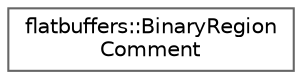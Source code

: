 digraph "Graphical Class Hierarchy"
{
 // LATEX_PDF_SIZE
  bgcolor="transparent";
  edge [fontname=Helvetica,fontsize=10,labelfontname=Helvetica,labelfontsize=10];
  node [fontname=Helvetica,fontsize=10,shape=box,height=0.2,width=0.4];
  rankdir="LR";
  Node0 [id="Node000000",label="flatbuffers::BinaryRegion\lComment",height=0.2,width=0.4,color="grey40", fillcolor="white", style="filled",URL="$structflatbuffers_1_1BinaryRegionComment.html",tooltip=" "];
}
